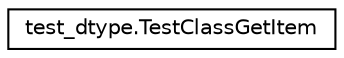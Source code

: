 digraph "Graphical Class Hierarchy"
{
 // LATEX_PDF_SIZE
  edge [fontname="Helvetica",fontsize="10",labelfontname="Helvetica",labelfontsize="10"];
  node [fontname="Helvetica",fontsize="10",shape=record];
  rankdir="LR";
  Node0 [label="test_dtype.TestClassGetItem",height=0.2,width=0.4,color="black", fillcolor="white", style="filled",URL="$classtest__dtype_1_1TestClassGetItem.html",tooltip=" "];
}
